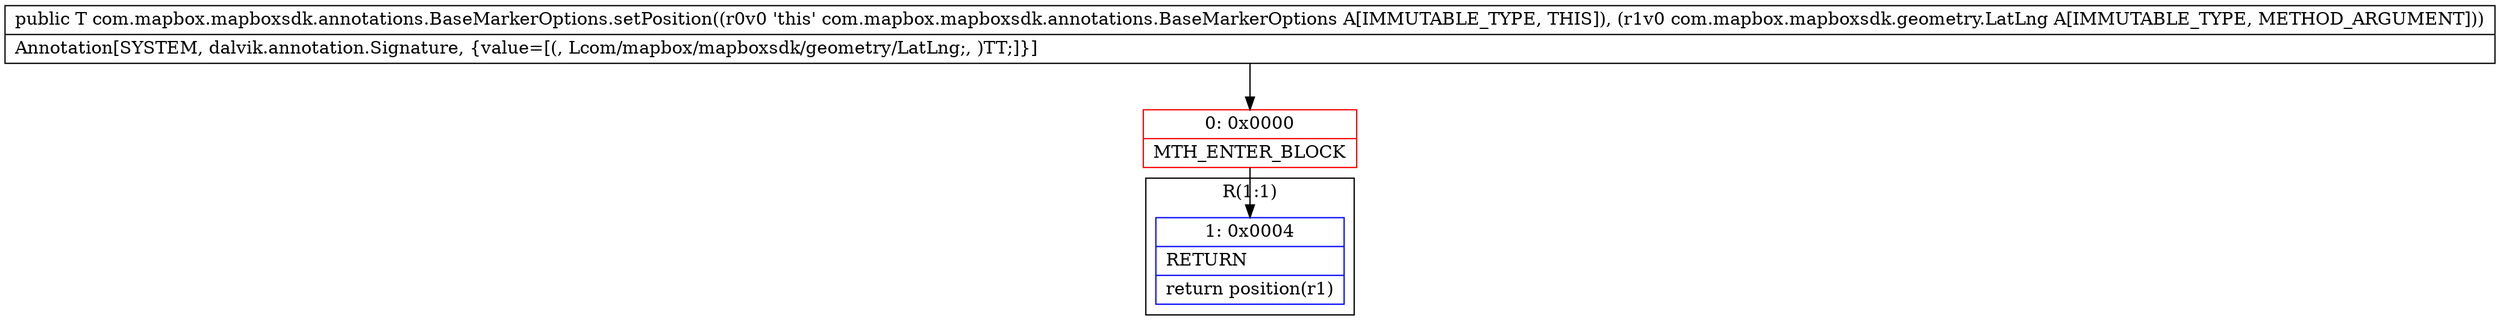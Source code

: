digraph "CFG forcom.mapbox.mapboxsdk.annotations.BaseMarkerOptions.setPosition(Lcom\/mapbox\/mapboxsdk\/geometry\/LatLng;)Lcom\/mapbox\/mapboxsdk\/annotations\/BaseMarkerOptions;" {
subgraph cluster_Region_1952397705 {
label = "R(1:1)";
node [shape=record,color=blue];
Node_1 [shape=record,label="{1\:\ 0x0004|RETURN\l|return position(r1)\l}"];
}
Node_0 [shape=record,color=red,label="{0\:\ 0x0000|MTH_ENTER_BLOCK\l}"];
MethodNode[shape=record,label="{public T com.mapbox.mapboxsdk.annotations.BaseMarkerOptions.setPosition((r0v0 'this' com.mapbox.mapboxsdk.annotations.BaseMarkerOptions A[IMMUTABLE_TYPE, THIS]), (r1v0 com.mapbox.mapboxsdk.geometry.LatLng A[IMMUTABLE_TYPE, METHOD_ARGUMENT]))  | Annotation[SYSTEM, dalvik.annotation.Signature, \{value=[(, Lcom\/mapbox\/mapboxsdk\/geometry\/LatLng;, )TT;]\}]\l}"];
MethodNode -> Node_0;
Node_0 -> Node_1;
}

